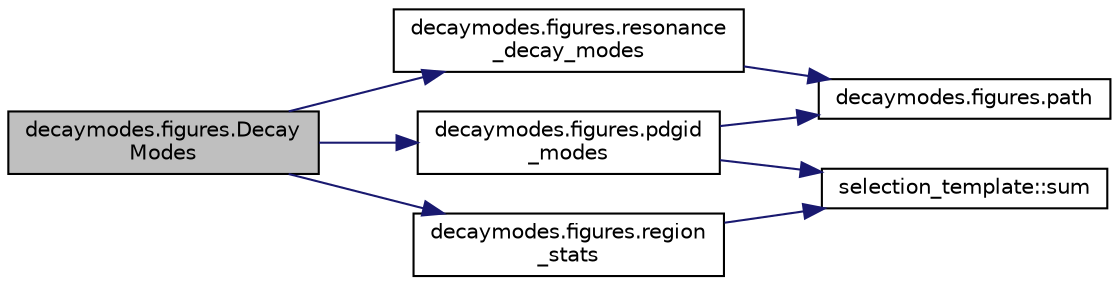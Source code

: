 digraph "decaymodes.figures.DecayModes"
{
 // INTERACTIVE_SVG=YES
 // LATEX_PDF_SIZE
  edge [fontname="Helvetica",fontsize="10",labelfontname="Helvetica",labelfontsize="10"];
  node [fontname="Helvetica",fontsize="10",shape=record];
  rankdir="LR";
  Node1 [label="decaymodes.figures.Decay\lModes",height=0.2,width=0.4,color="black", fillcolor="grey75", style="filled", fontcolor="black",tooltip=" "];
  Node1 -> Node2 [color="midnightblue",fontsize="10",style="solid",fontname="Helvetica"];
  Node2 [label="decaymodes.figures.pdgid\l_modes",height=0.2,width=0.4,color="black", fillcolor="white", style="filled",URL="$namespacedecaymodes_1_1figures.html#ae8824237ae8c48a4c2c9cf06a1260c05",tooltip=" "];
  Node2 -> Node3 [color="midnightblue",fontsize="10",style="solid",fontname="Helvetica"];
  Node3 [label="decaymodes.figures.path",height=0.2,width=0.4,color="black", fillcolor="white", style="filled",URL="$namespacedecaymodes_1_1figures.html#a696058314377fb034c6d1e4c71a9b73e",tooltip=" "];
  Node2 -> Node4 [color="midnightblue",fontsize="10",style="solid",fontname="Helvetica"];
  Node4 [label="selection_template::sum",height=0.2,width=0.4,color="black", fillcolor="white", style="filled",URL="$classselection__template.html#a84df199f6022f2a5d27979d43de51547",tooltip=" "];
  Node1 -> Node5 [color="midnightblue",fontsize="10",style="solid",fontname="Helvetica"];
  Node5 [label="decaymodes.figures.region\l_stats",height=0.2,width=0.4,color="black", fillcolor="white", style="filled",URL="$namespacedecaymodes_1_1figures.html#a17c849af53ba19a6076d11fe1b3c381a",tooltip=" "];
  Node5 -> Node4 [color="midnightblue",fontsize="10",style="solid",fontname="Helvetica"];
  Node1 -> Node6 [color="midnightblue",fontsize="10",style="solid",fontname="Helvetica"];
  Node6 [label="decaymodes.figures.resonance\l_decay_modes",height=0.2,width=0.4,color="black", fillcolor="white", style="filled",URL="$namespacedecaymodes_1_1figures.html#a709b13736f0529cd9d308aa95e36f180",tooltip=" "];
  Node6 -> Node3 [color="midnightblue",fontsize="10",style="solid",fontname="Helvetica"];
}
